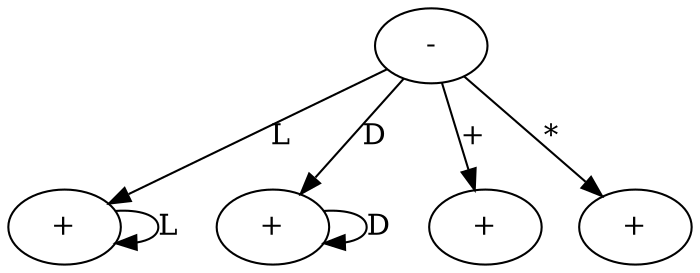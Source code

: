 digraph expression_tree {
    graph [ordering="out"];
    
    Carácter [label="-"];
    Letra [ label = "+" ];
    Dígito [ label = "+" ];
    Adición [ label = "+" ];
    Multiplicación [label = "+" ];

    Carácter -> Letra [label="L"];
    Carácter -> Dígito [label="D"];
    Carácter -> Adición [label="+"];
    Carácter -> Multiplicación [label="*"];
    Letra -> Letra [label="L"];
    Dígito -> Dígito [label="D"];
}
